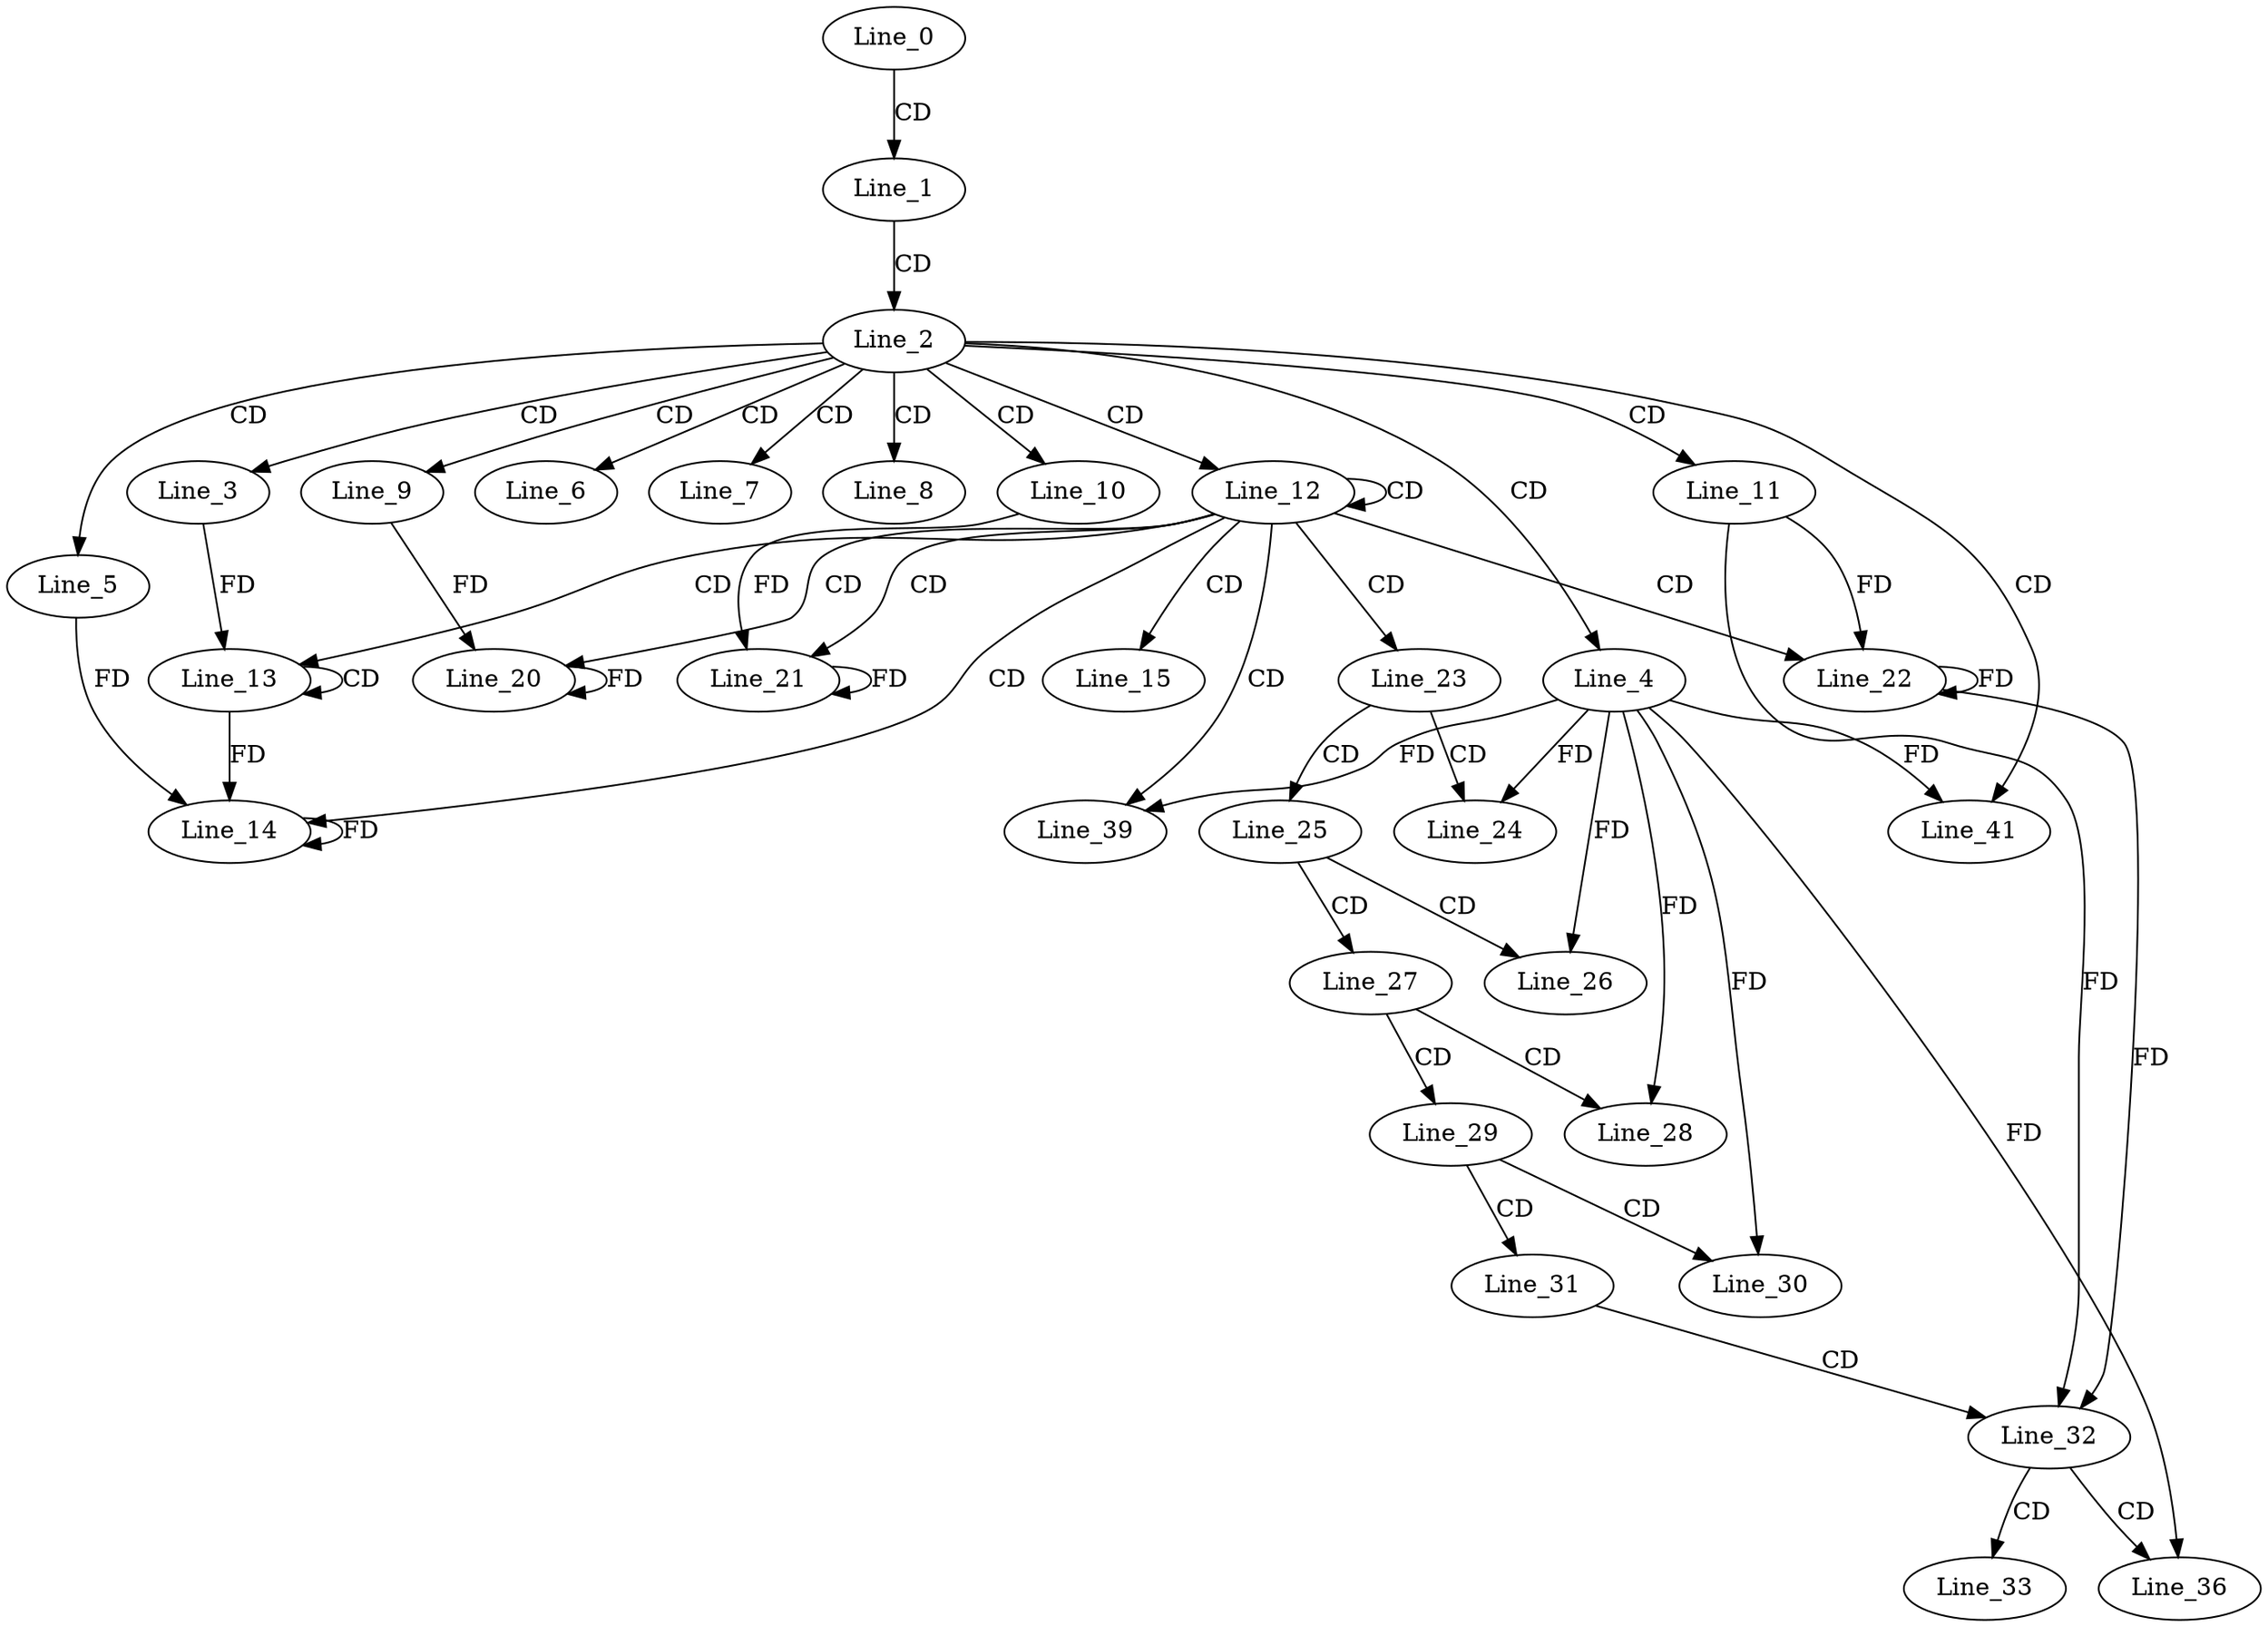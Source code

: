 digraph G {
  Line_0;
  Line_1;
  Line_2;
  Line_3;
  Line_4;
  Line_5;
  Line_6;
  Line_7;
  Line_8;
  Line_9;
  Line_10;
  Line_11;
  Line_12;
  Line_13;
  Line_13;
  Line_14;
  Line_14;
  Line_15;
  Line_20;
  Line_20;
  Line_21;
  Line_21;
  Line_22;
  Line_22;
  Line_23;
  Line_24;
  Line_25;
  Line_26;
  Line_27;
  Line_28;
  Line_29;
  Line_30;
  Line_31;
  Line_32;
  Line_33;
  Line_36;
  Line_39;
  Line_41;
  Line_0 -> Line_1 [ label="CD" ];
  Line_1 -> Line_2 [ label="CD" ];
  Line_2 -> Line_3 [ label="CD" ];
  Line_2 -> Line_4 [ label="CD" ];
  Line_2 -> Line_5 [ label="CD" ];
  Line_2 -> Line_6 [ label="CD" ];
  Line_2 -> Line_7 [ label="CD" ];
  Line_2 -> Line_8 [ label="CD" ];
  Line_2 -> Line_9 [ label="CD" ];
  Line_2 -> Line_10 [ label="CD" ];
  Line_2 -> Line_11 [ label="CD" ];
  Line_2 -> Line_12 [ label="CD" ];
  Line_12 -> Line_12 [ label="CD" ];
  Line_12 -> Line_13 [ label="CD" ];
  Line_13 -> Line_13 [ label="CD" ];
  Line_3 -> Line_13 [ label="FD" ];
  Line_12 -> Line_14 [ label="CD" ];
  Line_14 -> Line_14 [ label="FD" ];
  Line_5 -> Line_14 [ label="FD" ];
  Line_13 -> Line_14 [ label="FD" ];
  Line_12 -> Line_15 [ label="CD" ];
  Line_12 -> Line_20 [ label="CD" ];
  Line_20 -> Line_20 [ label="FD" ];
  Line_9 -> Line_20 [ label="FD" ];
  Line_12 -> Line_21 [ label="CD" ];
  Line_21 -> Line_21 [ label="FD" ];
  Line_10 -> Line_21 [ label="FD" ];
  Line_12 -> Line_22 [ label="CD" ];
  Line_22 -> Line_22 [ label="FD" ];
  Line_11 -> Line_22 [ label="FD" ];
  Line_12 -> Line_23 [ label="CD" ];
  Line_23 -> Line_24 [ label="CD" ];
  Line_4 -> Line_24 [ label="FD" ];
  Line_23 -> Line_25 [ label="CD" ];
  Line_25 -> Line_26 [ label="CD" ];
  Line_4 -> Line_26 [ label="FD" ];
  Line_25 -> Line_27 [ label="CD" ];
  Line_27 -> Line_28 [ label="CD" ];
  Line_4 -> Line_28 [ label="FD" ];
  Line_27 -> Line_29 [ label="CD" ];
  Line_29 -> Line_30 [ label="CD" ];
  Line_4 -> Line_30 [ label="FD" ];
  Line_29 -> Line_31 [ label="CD" ];
  Line_31 -> Line_32 [ label="CD" ];
  Line_22 -> Line_32 [ label="FD" ];
  Line_11 -> Line_32 [ label="FD" ];
  Line_32 -> Line_33 [ label="CD" ];
  Line_32 -> Line_36 [ label="CD" ];
  Line_4 -> Line_36 [ label="FD" ];
  Line_12 -> Line_39 [ label="CD" ];
  Line_4 -> Line_39 [ label="FD" ];
  Line_2 -> Line_41 [ label="CD" ];
  Line_4 -> Line_41 [ label="FD" ];
}
